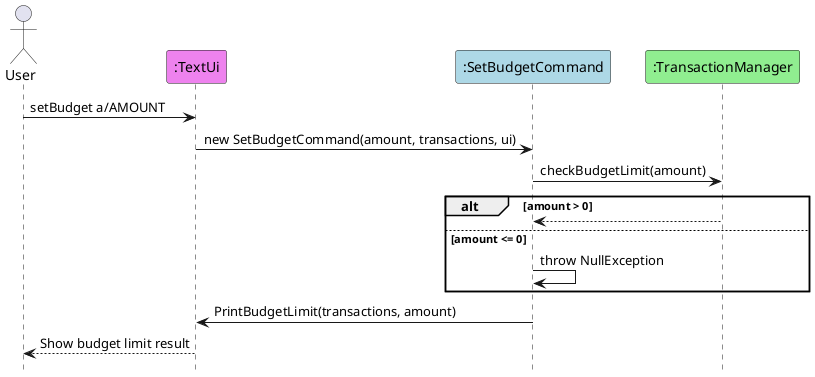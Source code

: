 <!-- @@author Lukapeng77 -->
@startuml

hide footbox
skinparam sequenceReferenceBackgroundColor #f7807c

actor User

participant ":TextUi" as TextUi #EE82EE
participant ":SetBudgetCommand" as SetBudgetCommand #ADD8E6
participant ":TransactionManager" as TransactionManager #90EE90

User -> TextUi : setBudget a/AMOUNT
TextUi -> SetBudgetCommand : new SetBudgetCommand(amount, transactions, ui)

SetBudgetCommand -> TransactionManager : checkBudgetLimit(amount)

alt amount > 0
    return
else amount <= 0
    SetBudgetCommand -> SetBudgetCommand : throw NullException
end

SetBudgetCommand -> TextUi : PrintBudgetLimit(transactions, amount)

TextUi --> User : Show budget limit result

@enduml
